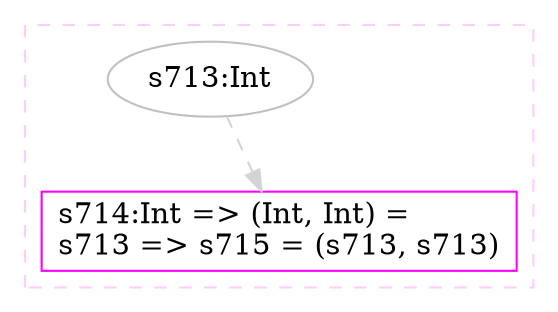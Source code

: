 digraph "t14_2_structs.dot" {
concentrate=true

subgraph cluster_s714 {
style=dashed; color="#FFCCFF"
"s713" [
label="s713:Int"
color=gray
]
"s714" [
label="s714:Int => (Int, Int) =\ls713 => s715 = (s713, s713)"
shape=box,color=magenta,tooltip="s714:Int => (Int, Int)"
]
{rank=source; s713}
{rank=sink; s714}
}
"s713" -> "s714" [style=dashed, color=lightgray, weight=0]
"s713" -> "s714" [style=solid]
"s713" -> "s714" [style=solid]
}
